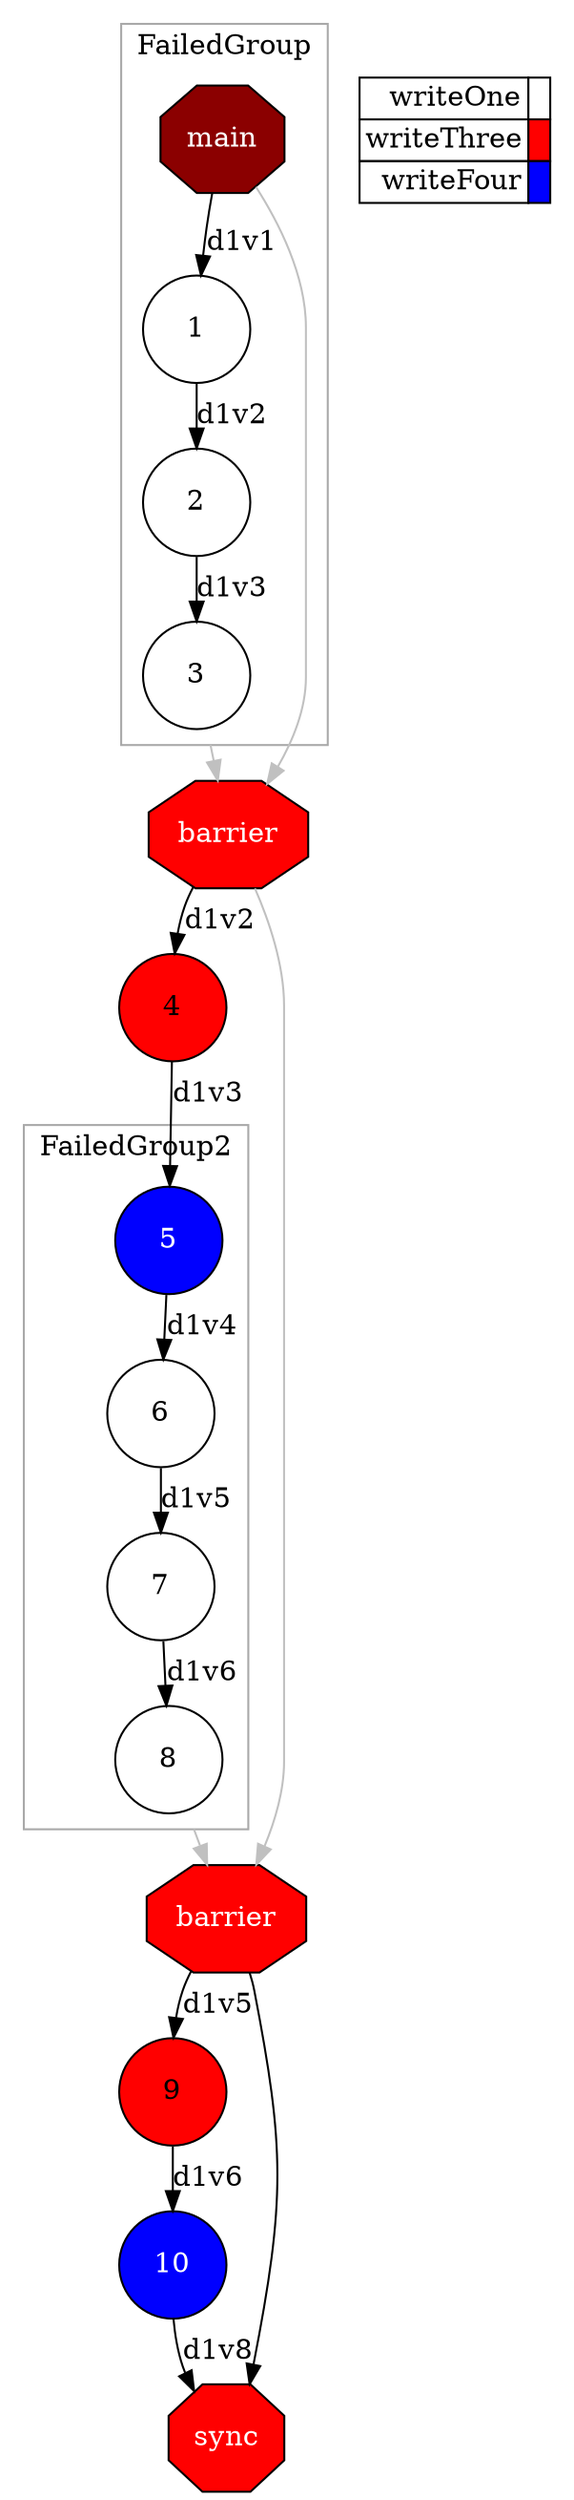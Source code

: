 digraph {
  newrank=true;
  rankdir=TB;
  labeljust="l";
  compound= true;
  subgraph dependence_graph {
    ranksep=0.20;
    node[height=0.75];

Synchro0[label="main", shape=octagon, style=filled fillcolor="#8B0000" fontcolor="#FFFFFF"];
subgraph clusterTasksFailedGroup {
shape=rect;
node[height=0.75];
color="#A9A9A9";
label="FailedGroup";

1[shape=circle, style=filled fillcolor="#ffffff" fontcolor="#000000"];
Synchro0 -> 1 [label="d1v1"];
2[shape=circle, style=filled fillcolor="#ffffff" fontcolor="#000000"];
1 -> 2 [label="d1v2"];
3[shape=circle, style=filled fillcolor="#ffffff" fontcolor="#000000"];
2 -> 3 [label="d1v3"];
}

Synchro1[label="barrier", shape=octagon, style=filled fillcolor="#ff0000" fontcolor="#FFFFFF"];
Synchro0 -> Synchro1 [color=grey];
3 -> Synchro1 [color=grey][ ltail="clusterTasksFailedGroup" ];
4[shape=circle, style=filled fillcolor="#ff0000" fontcolor="#000000"];
Synchro1 -> 4 [label="d1v2"];
5[shape=circle, style=filled fillcolor="#0000ff" fontcolor="#ffffff"];
4 -> 5 [label="d1v3"];
subgraph clusterTasksFailedGroup2 {
shape=rect;
node[height=0.75];
color="#A9A9A9";
label="FailedGroup2";

6[shape=circle, style=filled fillcolor="#ffffff" fontcolor="#000000"];
5 -> 6 [label="d1v4"];
7[shape=circle, style=filled fillcolor="#ffffff" fontcolor="#000000"];
6 -> 7 [label="d1v5"];
8[shape=circle, style=filled fillcolor="#ffffff" fontcolor="#000000"];
7 -> 8 [label="d1v6"];
}

Synchro2[label="barrier", shape=octagon, style=filled fillcolor="#ff0000" fontcolor="#FFFFFF"];
Synchro1 -> Synchro2 [color=grey];
8 -> Synchro2 [color=grey][ ltail="clusterTasksFailedGroup2" ];
9[shape=circle, style=filled fillcolor="#ff0000" fontcolor="#000000"];
Synchro2 -> 9 [label="d1v5"];
10[shape=circle, style=filled fillcolor="#0000ff" fontcolor="#ffffff"];
9 -> 10 [label="d1v6"];
Synchro3[label="sync", shape=octagon, style=filled fillcolor="#ff0000" fontcolor="#FFFFFF"];
Synchro2 -> Synchro3;
10 -> Synchro3 [label="d1v8"];  }
  subgraph legend {
    rank=sink;
    node [shape=plaintext, height=0.75];
    ranksep=0.20;
    label = "Legend";
    key [label=<
      <table border="0" cellpadding="2" cellspacing="0" cellborder="1">
<tr>
<td align="right">writeOne</td>
<td bgcolor="#ffffff">&nbsp;</td>
</tr>
<tr>
<td align="right">writeThree</td>
<td bgcolor="#ff0000">&nbsp;</td>
</tr>
<tr>
<td align="right">writeFour</td>
<td bgcolor="#0000ff">&nbsp;</td>
</tr>
      </table>
    >]
  }
}
